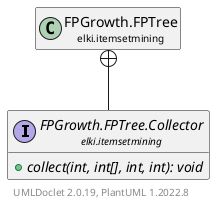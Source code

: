 @startuml
    remove .*\.(Instance|Par|Parameterizer|Factory)$
    set namespaceSeparator none
    hide empty fields
    hide empty methods

    interface "<size:14>FPGrowth.FPTree.Collector\n<size:10>elki.itemsetmining" as elki.itemsetmining.FPGrowth.FPTree.Collector [[FPGrowth.FPTree.Collector.html]] {
        {abstract} +collect(int, int[], int, int): void
    }

    class "<size:14>FPGrowth.FPTree\n<size:10>elki.itemsetmining" as elki.itemsetmining.FPGrowth.FPTree [[FPGrowth.FPTree.html]]

    elki.itemsetmining.FPGrowth.FPTree +-- elki.itemsetmining.FPGrowth.FPTree.Collector

    center footer UMLDoclet 2.0.19, PlantUML 1.2022.8
@enduml
